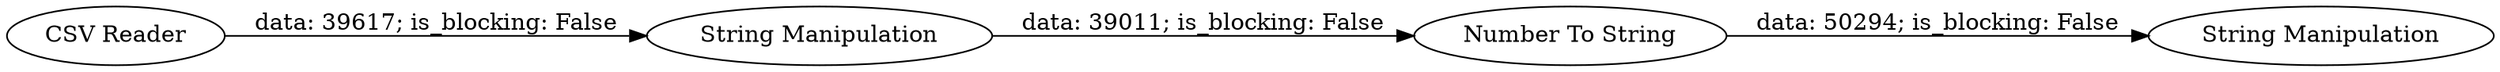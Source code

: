 digraph {
	"2594053630355070638_1" [label="CSV Reader"]
	"2594053630355070638_4" [label="String Manipulation"]
	"2594053630355070638_3" [label="Number To String"]
	"2594053630355070638_2" [label="String Manipulation"]
	"2594053630355070638_2" -> "2594053630355070638_3" [label="data: 39011; is_blocking: False"]
	"2594053630355070638_3" -> "2594053630355070638_4" [label="data: 50294; is_blocking: False"]
	"2594053630355070638_1" -> "2594053630355070638_2" [label="data: 39617; is_blocking: False"]
	rankdir=LR
}
